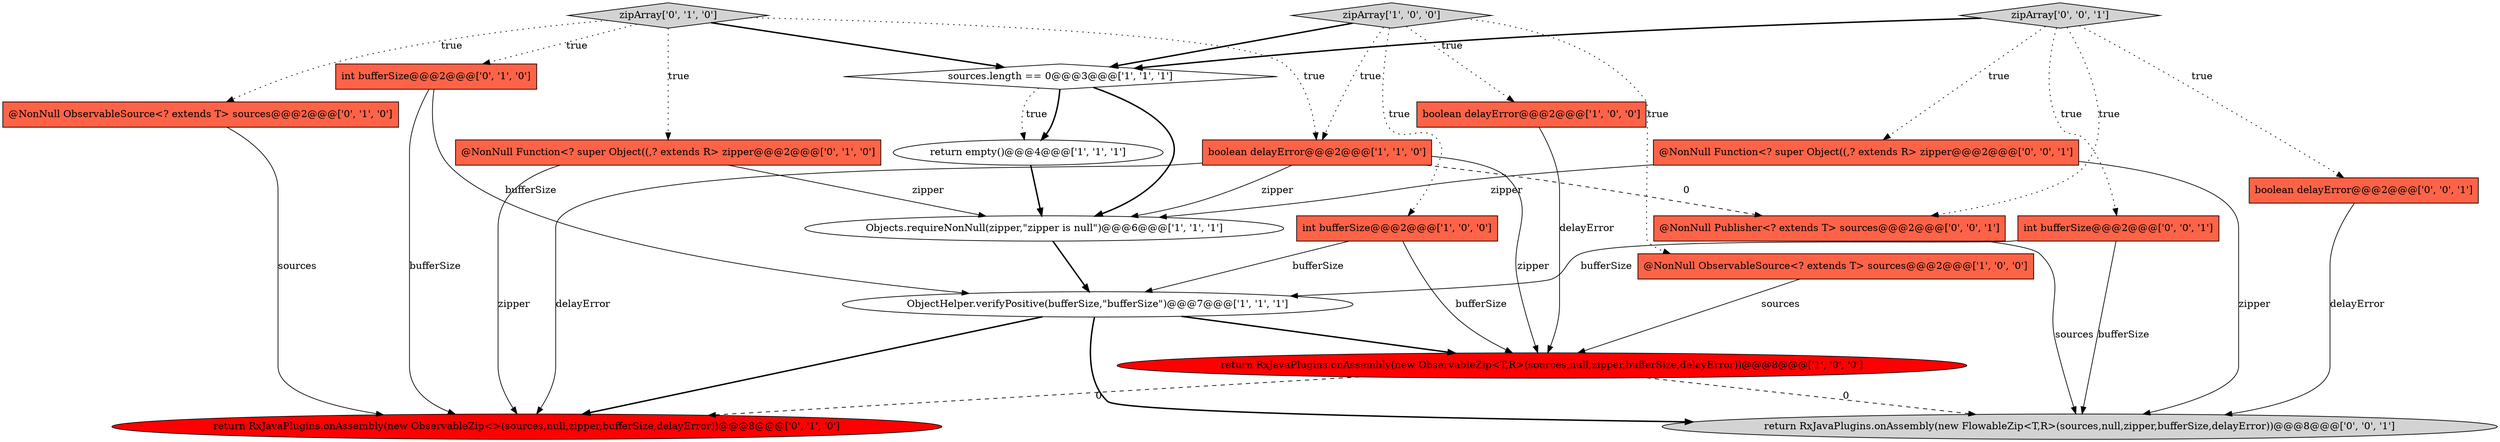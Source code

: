 digraph {
11 [style = filled, label = "int bufferSize@@@2@@@['0', '1', '0']", fillcolor = tomato, shape = box image = "AAA0AAABBB2BBB"];
14 [style = filled, label = "zipArray['0', '1', '0']", fillcolor = lightgray, shape = diamond image = "AAA0AAABBB2BBB"];
20 [style = filled, label = "@NonNull Publisher<? extends T> sources@@@2@@@['0', '0', '1']", fillcolor = tomato, shape = box image = "AAA0AAABBB3BBB"];
16 [style = filled, label = "boolean delayError@@@2@@@['0', '0', '1']", fillcolor = tomato, shape = box image = "AAA0AAABBB3BBB"];
12 [style = filled, label = "@NonNull ObservableSource<? extends T> sources@@@2@@@['0', '1', '0']", fillcolor = tomato, shape = box image = "AAA0AAABBB2BBB"];
6 [style = filled, label = "ObjectHelper.verifyPositive(bufferSize,\"bufferSize\")@@@7@@@['1', '1', '1']", fillcolor = white, shape = ellipse image = "AAA0AAABBB1BBB"];
0 [style = filled, label = "sources.length == 0@@@3@@@['1', '1', '1']", fillcolor = white, shape = diamond image = "AAA0AAABBB1BBB"];
5 [style = filled, label = "Objects.requireNonNull(zipper,\"zipper is null\")@@@6@@@['1', '1', '1']", fillcolor = white, shape = ellipse image = "AAA0AAABBB1BBB"];
17 [style = filled, label = "int bufferSize@@@2@@@['0', '0', '1']", fillcolor = tomato, shape = box image = "AAA0AAABBB3BBB"];
1 [style = filled, label = "return empty()@@@4@@@['1', '1', '1']", fillcolor = white, shape = ellipse image = "AAA0AAABBB1BBB"];
10 [style = filled, label = "@NonNull Function<? super Object((,? extends R> zipper@@@2@@@['0', '1', '0']", fillcolor = tomato, shape = box image = "AAA0AAABBB2BBB"];
4 [style = filled, label = "zipArray['1', '0', '0']", fillcolor = lightgray, shape = diamond image = "AAA0AAABBB1BBB"];
7 [style = filled, label = "int bufferSize@@@2@@@['1', '0', '0']", fillcolor = tomato, shape = box image = "AAA0AAABBB1BBB"];
2 [style = filled, label = "@NonNull ObservableSource<? extends T> sources@@@2@@@['1', '0', '0']", fillcolor = tomato, shape = box image = "AAA0AAABBB1BBB"];
3 [style = filled, label = "boolean delayError@@@2@@@['1', '0', '0']", fillcolor = tomato, shape = box image = "AAA0AAABBB1BBB"];
9 [style = filled, label = "boolean delayError@@@2@@@['1', '1', '0']", fillcolor = tomato, shape = box image = "AAA0AAABBB1BBB"];
19 [style = filled, label = "zipArray['0', '0', '1']", fillcolor = lightgray, shape = diamond image = "AAA0AAABBB3BBB"];
13 [style = filled, label = "return RxJavaPlugins.onAssembly(new ObservableZip<>(sources,null,zipper,bufferSize,delayError))@@@8@@@['0', '1', '0']", fillcolor = red, shape = ellipse image = "AAA1AAABBB2BBB"];
18 [style = filled, label = "@NonNull Function<? super Object((,? extends R> zipper@@@2@@@['0', '0', '1']", fillcolor = tomato, shape = box image = "AAA0AAABBB3BBB"];
15 [style = filled, label = "return RxJavaPlugins.onAssembly(new FlowableZip<T,R>(sources,null,zipper,bufferSize,delayError))@@@8@@@['0', '0', '1']", fillcolor = lightgray, shape = ellipse image = "AAA0AAABBB3BBB"];
8 [style = filled, label = "return RxJavaPlugins.onAssembly(new ObservableZip<T,R>(sources,null,zipper,bufferSize,delayError))@@@8@@@['1', '0', '0']", fillcolor = red, shape = ellipse image = "AAA1AAABBB1BBB"];
10->13 [style = solid, label="zipper"];
1->5 [style = bold, label=""];
9->20 [style = dashed, label="0"];
3->8 [style = solid, label="delayError"];
2->8 [style = solid, label="sources"];
18->5 [style = solid, label="zipper"];
14->12 [style = dotted, label="true"];
7->6 [style = solid, label="bufferSize"];
19->17 [style = dotted, label="true"];
19->20 [style = dotted, label="true"];
8->15 [style = dashed, label="0"];
9->13 [style = solid, label="delayError"];
16->15 [style = solid, label="delayError"];
18->15 [style = solid, label="zipper"];
19->18 [style = dotted, label="true"];
4->7 [style = dotted, label="true"];
10->5 [style = solid, label="zipper"];
17->6 [style = solid, label="bufferSize"];
14->10 [style = dotted, label="true"];
12->13 [style = solid, label="sources"];
6->15 [style = bold, label=""];
4->0 [style = bold, label=""];
19->0 [style = bold, label=""];
8->13 [style = dashed, label="0"];
4->3 [style = dotted, label="true"];
9->8 [style = solid, label="zipper"];
5->6 [style = bold, label=""];
20->15 [style = solid, label="sources"];
14->0 [style = bold, label=""];
0->1 [style = bold, label=""];
6->13 [style = bold, label=""];
17->15 [style = solid, label="bufferSize"];
7->8 [style = solid, label="bufferSize"];
6->8 [style = bold, label=""];
19->16 [style = dotted, label="true"];
14->11 [style = dotted, label="true"];
14->9 [style = dotted, label="true"];
11->13 [style = solid, label="bufferSize"];
4->9 [style = dotted, label="true"];
11->6 [style = solid, label="bufferSize"];
4->2 [style = dotted, label="true"];
0->5 [style = bold, label=""];
0->1 [style = dotted, label="true"];
9->5 [style = solid, label="zipper"];
}
